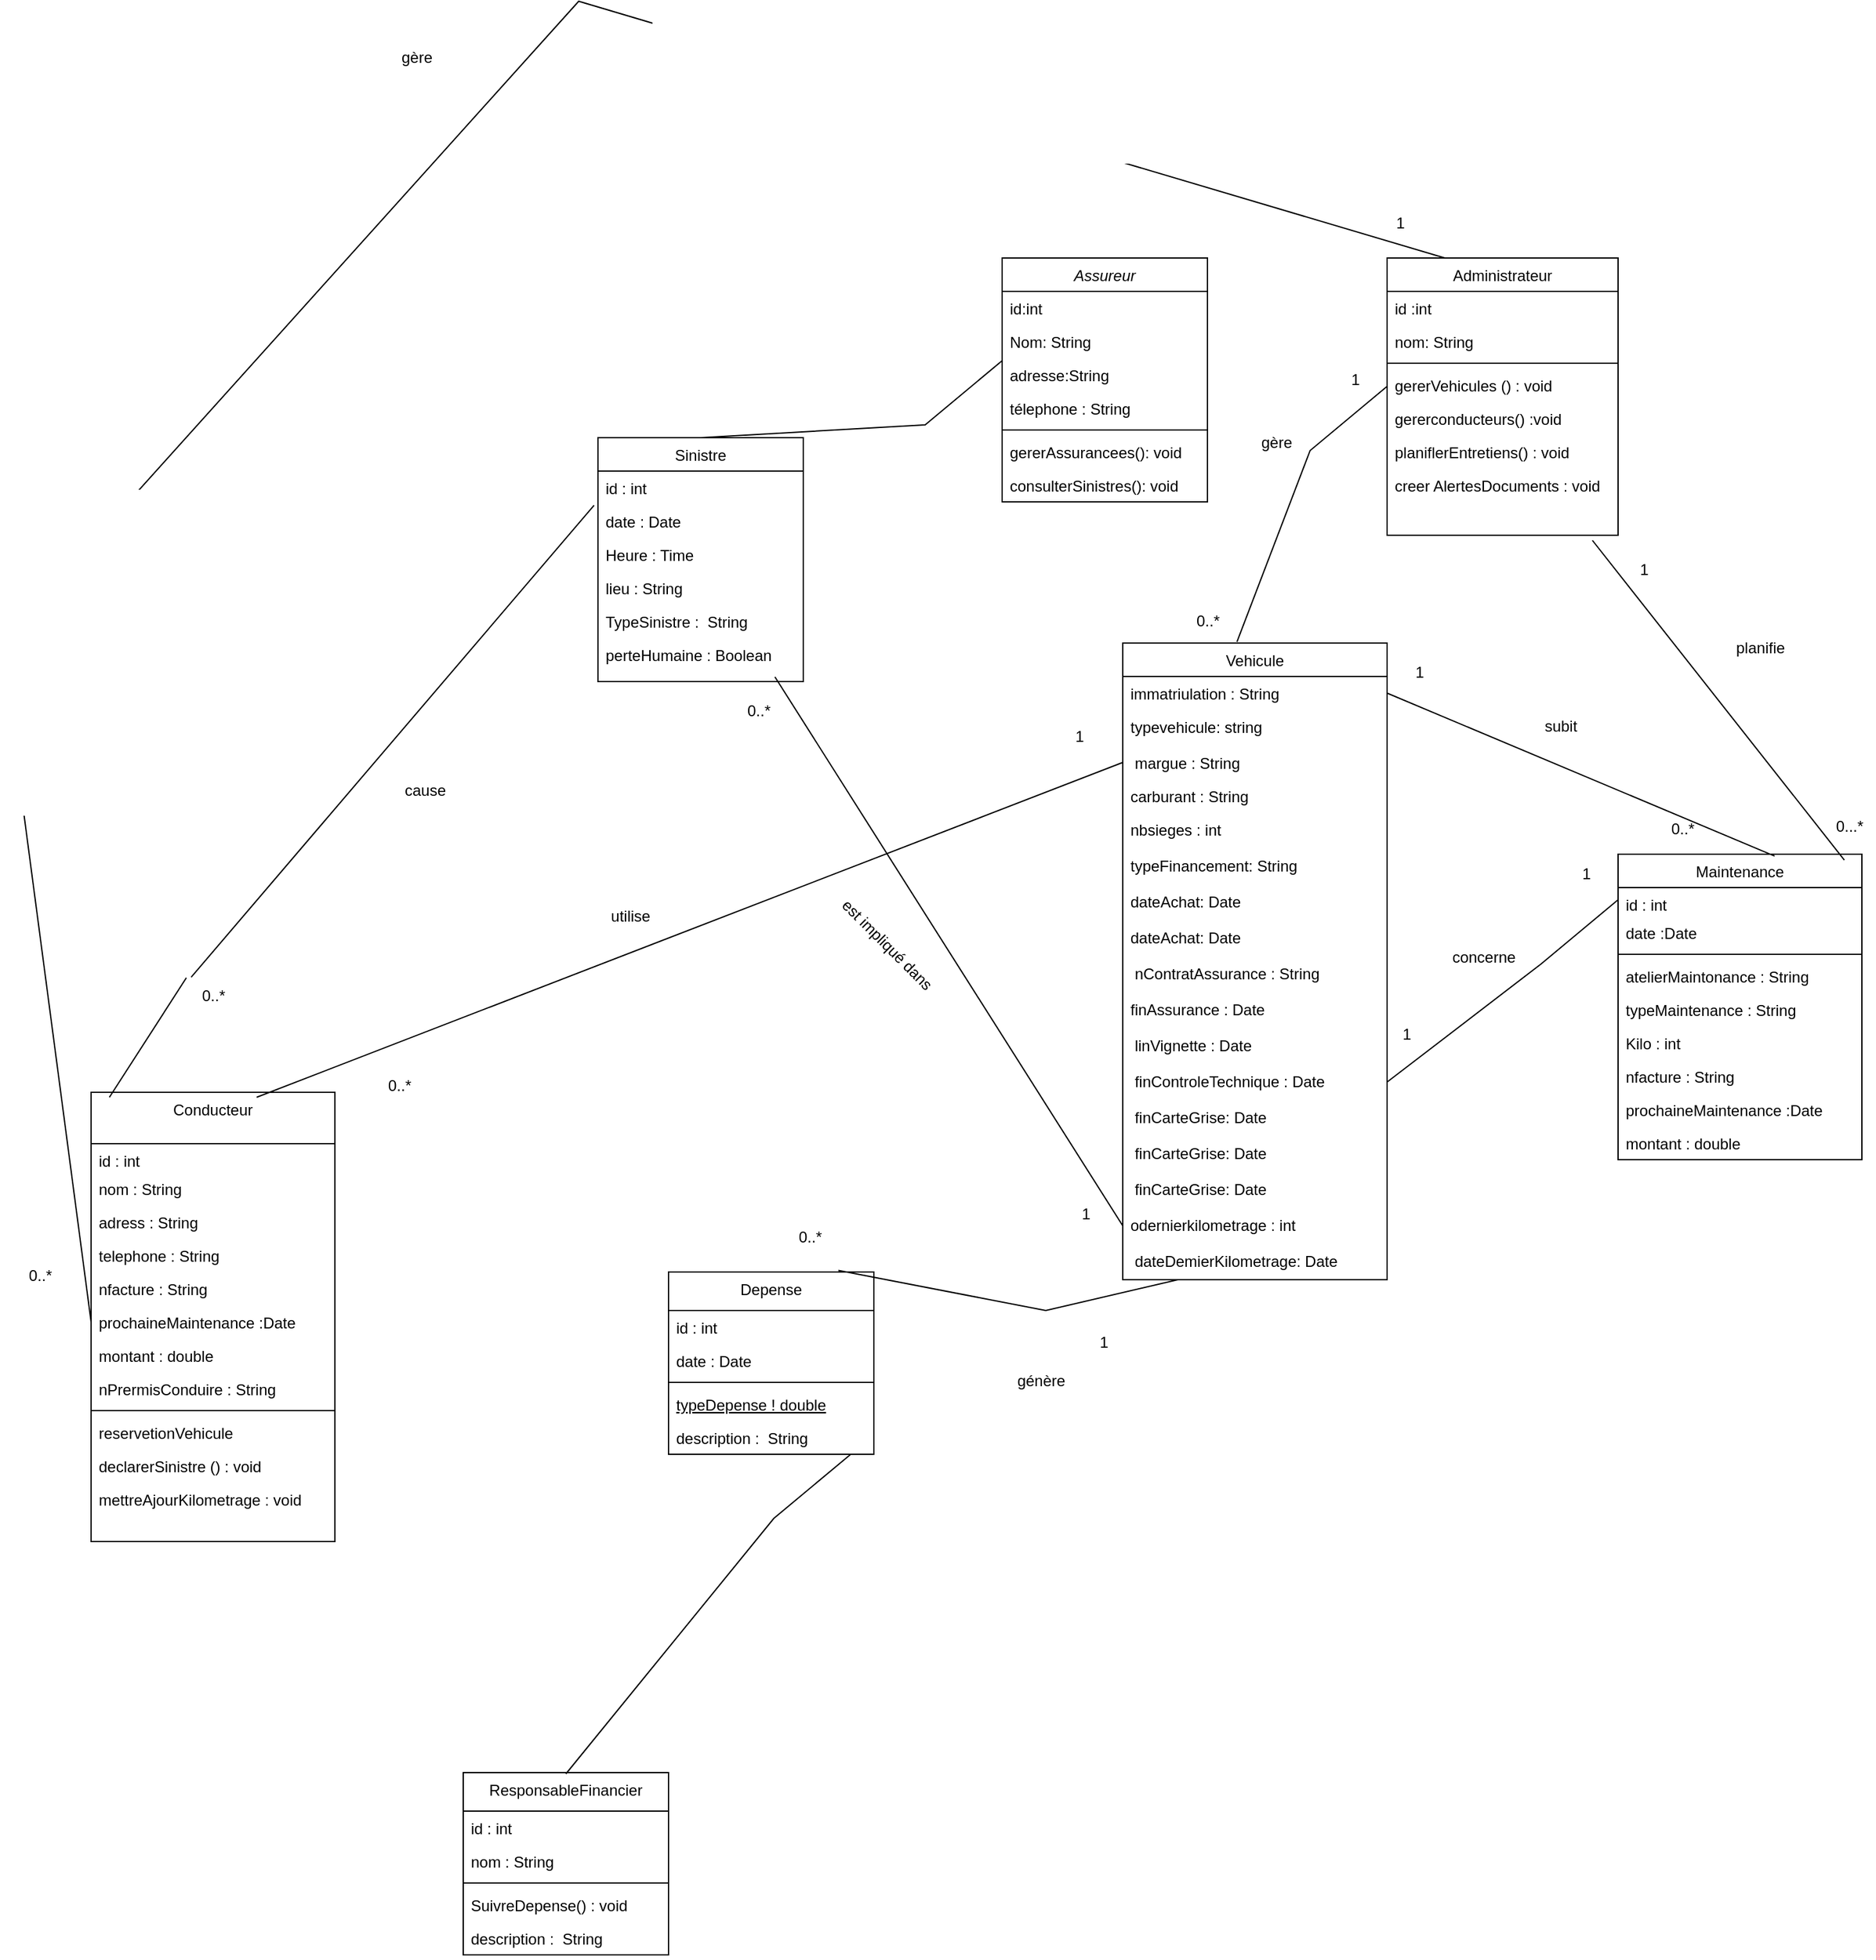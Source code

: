 <mxfile version="24.7.14">
  <diagram id="C5RBs43oDa-KdzZeNtuy" name="Page-1">
    <mxGraphModel dx="2227" dy="1865" grid="1" gridSize="10" guides="1" tooltips="1" connect="1" arrows="1" fold="1" page="1" pageScale="1" pageWidth="827" pageHeight="1169" math="0" shadow="0">
      <root>
        <mxCell id="WIyWlLk6GJQsqaUBKTNV-0" />
        <mxCell id="WIyWlLk6GJQsqaUBKTNV-1" parent="WIyWlLk6GJQsqaUBKTNV-0" />
        <mxCell id="zkfFHV4jXpPFQw0GAbJ--0" value="Assureur" style="swimlane;fontStyle=2;align=center;verticalAlign=top;childLayout=stackLayout;horizontal=1;startSize=26;horizontalStack=0;resizeParent=1;resizeLast=0;collapsible=1;marginBottom=0;rounded=0;shadow=0;strokeWidth=1;" parent="WIyWlLk6GJQsqaUBKTNV-1" vertex="1">
          <mxGeometry x="220" y="120" width="160" height="190" as="geometry">
            <mxRectangle x="230" y="140" width="160" height="26" as="alternateBounds" />
          </mxGeometry>
        </mxCell>
        <mxCell id="zkfFHV4jXpPFQw0GAbJ--1" value="id:int" style="text;align=left;verticalAlign=top;spacingLeft=4;spacingRight=4;overflow=hidden;rotatable=0;points=[[0,0.5],[1,0.5]];portConstraint=eastwest;" parent="zkfFHV4jXpPFQw0GAbJ--0" vertex="1">
          <mxGeometry y="26" width="160" height="26" as="geometry" />
        </mxCell>
        <mxCell id="zkfFHV4jXpPFQw0GAbJ--2" value="Nom: String" style="text;align=left;verticalAlign=top;spacingLeft=4;spacingRight=4;overflow=hidden;rotatable=0;points=[[0,0.5],[1,0.5]];portConstraint=eastwest;rounded=0;shadow=0;html=0;" parent="zkfFHV4jXpPFQw0GAbJ--0" vertex="1">
          <mxGeometry y="52" width="160" height="26" as="geometry" />
        </mxCell>
        <mxCell id="pyLM7kVDLDbkmRM1W6ec-0" value="adresse:String" style="text;align=left;verticalAlign=top;spacingLeft=4;spacingRight=4;overflow=hidden;rotatable=0;points=[[0,0.5],[1,0.5]];portConstraint=eastwest;rounded=0;shadow=0;html=0;" vertex="1" parent="zkfFHV4jXpPFQw0GAbJ--0">
          <mxGeometry y="78" width="160" height="26" as="geometry" />
        </mxCell>
        <mxCell id="zkfFHV4jXpPFQw0GAbJ--3" value="télephone : String" style="text;align=left;verticalAlign=top;spacingLeft=4;spacingRight=4;overflow=hidden;rotatable=0;points=[[0,0.5],[1,0.5]];portConstraint=eastwest;rounded=0;shadow=0;html=0;" parent="zkfFHV4jXpPFQw0GAbJ--0" vertex="1">
          <mxGeometry y="104" width="160" height="26" as="geometry" />
        </mxCell>
        <mxCell id="zkfFHV4jXpPFQw0GAbJ--4" value="" style="line;html=1;strokeWidth=1;align=left;verticalAlign=middle;spacingTop=-1;spacingLeft=3;spacingRight=3;rotatable=0;labelPosition=right;points=[];portConstraint=eastwest;" parent="zkfFHV4jXpPFQw0GAbJ--0" vertex="1">
          <mxGeometry y="130" width="160" height="8" as="geometry" />
        </mxCell>
        <mxCell id="pyLM7kVDLDbkmRM1W6ec-1" value="gererAssurancees(): void" style="text;align=left;verticalAlign=top;spacingLeft=4;spacingRight=4;overflow=hidden;rotatable=0;points=[[0,0.5],[1,0.5]];portConstraint=eastwest;" vertex="1" parent="zkfFHV4jXpPFQw0GAbJ--0">
          <mxGeometry y="138" width="160" height="26" as="geometry" />
        </mxCell>
        <mxCell id="zkfFHV4jXpPFQw0GAbJ--5" value="consulterSinistres(): void" style="text;align=left;verticalAlign=top;spacingLeft=4;spacingRight=4;overflow=hidden;rotatable=0;points=[[0,0.5],[1,0.5]];portConstraint=eastwest;" parent="zkfFHV4jXpPFQw0GAbJ--0" vertex="1">
          <mxGeometry y="164" width="160" height="26" as="geometry" />
        </mxCell>
        <mxCell id="zkfFHV4jXpPFQw0GAbJ--6" value="Sinistre" style="swimlane;fontStyle=0;align=center;verticalAlign=top;childLayout=stackLayout;horizontal=1;startSize=26;horizontalStack=0;resizeParent=1;resizeLast=0;collapsible=1;marginBottom=0;rounded=0;shadow=0;strokeWidth=1;" parent="WIyWlLk6GJQsqaUBKTNV-1" vertex="1">
          <mxGeometry x="-95" y="260" width="160" height="190" as="geometry">
            <mxRectangle x="130" y="380" width="160" height="26" as="alternateBounds" />
          </mxGeometry>
        </mxCell>
        <mxCell id="zkfFHV4jXpPFQw0GAbJ--7" value="id : int" style="text;align=left;verticalAlign=top;spacingLeft=4;spacingRight=4;overflow=hidden;rotatable=0;points=[[0,0.5],[1,0.5]];portConstraint=eastwest;" parent="zkfFHV4jXpPFQw0GAbJ--6" vertex="1">
          <mxGeometry y="26" width="160" height="26" as="geometry" />
        </mxCell>
        <mxCell id="zkfFHV4jXpPFQw0GAbJ--8" value="date : Date" style="text;align=left;verticalAlign=top;spacingLeft=4;spacingRight=4;overflow=hidden;rotatable=0;points=[[0,0.5],[1,0.5]];portConstraint=eastwest;rounded=0;shadow=0;html=0;" parent="zkfFHV4jXpPFQw0GAbJ--6" vertex="1">
          <mxGeometry y="52" width="160" height="26" as="geometry" />
        </mxCell>
        <mxCell id="pyLM7kVDLDbkmRM1W6ec-45" value="Heure : Time " style="text;align=left;verticalAlign=top;spacingLeft=4;spacingRight=4;overflow=hidden;rotatable=0;points=[[0,0.5],[1,0.5]];portConstraint=eastwest;fontStyle=0" vertex="1" parent="zkfFHV4jXpPFQw0GAbJ--6">
          <mxGeometry y="78" width="160" height="26" as="geometry" />
        </mxCell>
        <mxCell id="pyLM7kVDLDbkmRM1W6ec-44" value="lieu : String" style="text;align=left;verticalAlign=top;spacingLeft=4;spacingRight=4;overflow=hidden;rotatable=0;points=[[0,0.5],[1,0.5]];portConstraint=eastwest;fontStyle=0" vertex="1" parent="zkfFHV4jXpPFQw0GAbJ--6">
          <mxGeometry y="104" width="160" height="26" as="geometry" />
        </mxCell>
        <mxCell id="zkfFHV4jXpPFQw0GAbJ--10" value="TypeSinistre :  String" style="text;align=left;verticalAlign=top;spacingLeft=4;spacingRight=4;overflow=hidden;rotatable=0;points=[[0,0.5],[1,0.5]];portConstraint=eastwest;fontStyle=0" parent="zkfFHV4jXpPFQw0GAbJ--6" vertex="1">
          <mxGeometry y="130" width="160" height="26" as="geometry" />
        </mxCell>
        <mxCell id="zkfFHV4jXpPFQw0GAbJ--11" value="perteHumaine : Boolean" style="text;align=left;verticalAlign=top;spacingLeft=4;spacingRight=4;overflow=hidden;rotatable=0;points=[[0,0.5],[1,0.5]];portConstraint=eastwest;" parent="zkfFHV4jXpPFQw0GAbJ--6" vertex="1">
          <mxGeometry y="156" width="160" height="26" as="geometry" />
        </mxCell>
        <mxCell id="zkfFHV4jXpPFQw0GAbJ--17" value="Administrateur" style="swimlane;fontStyle=0;align=center;verticalAlign=top;childLayout=stackLayout;horizontal=1;startSize=26;horizontalStack=0;resizeParent=1;resizeLast=0;collapsible=1;marginBottom=0;rounded=0;shadow=0;strokeWidth=1;" parent="WIyWlLk6GJQsqaUBKTNV-1" vertex="1">
          <mxGeometry x="520" y="120" width="180" height="216" as="geometry">
            <mxRectangle x="550" y="140" width="160" height="26" as="alternateBounds" />
          </mxGeometry>
        </mxCell>
        <mxCell id="zkfFHV4jXpPFQw0GAbJ--18" value="id :int" style="text;align=left;verticalAlign=top;spacingLeft=4;spacingRight=4;overflow=hidden;rotatable=0;points=[[0,0.5],[1,0.5]];portConstraint=eastwest;" parent="zkfFHV4jXpPFQw0GAbJ--17" vertex="1">
          <mxGeometry y="26" width="180" height="26" as="geometry" />
        </mxCell>
        <mxCell id="zkfFHV4jXpPFQw0GAbJ--19" value="nom: String" style="text;align=left;verticalAlign=top;spacingLeft=4;spacingRight=4;overflow=hidden;rotatable=0;points=[[0,0.5],[1,0.5]];portConstraint=eastwest;rounded=0;shadow=0;html=0;" parent="zkfFHV4jXpPFQw0GAbJ--17" vertex="1">
          <mxGeometry y="52" width="180" height="26" as="geometry" />
        </mxCell>
        <mxCell id="zkfFHV4jXpPFQw0GAbJ--23" value="" style="line;html=1;strokeWidth=1;align=left;verticalAlign=middle;spacingTop=-1;spacingLeft=3;spacingRight=3;rotatable=0;labelPosition=right;points=[];portConstraint=eastwest;" parent="zkfFHV4jXpPFQw0GAbJ--17" vertex="1">
          <mxGeometry y="78" width="180" height="8" as="geometry" />
        </mxCell>
        <mxCell id="zkfFHV4jXpPFQw0GAbJ--24" value="gererVehicules () : void" style="text;align=left;verticalAlign=top;spacingLeft=4;spacingRight=4;overflow=hidden;rotatable=0;points=[[0,0.5],[1,0.5]];portConstraint=eastwest;" parent="zkfFHV4jXpPFQw0GAbJ--17" vertex="1">
          <mxGeometry y="86" width="180" height="26" as="geometry" />
        </mxCell>
        <mxCell id="zkfFHV4jXpPFQw0GAbJ--25" value="gererconducteurs() :void" style="text;align=left;verticalAlign=top;spacingLeft=4;spacingRight=4;overflow=hidden;rotatable=0;points=[[0,0.5],[1,0.5]];portConstraint=eastwest;" parent="zkfFHV4jXpPFQw0GAbJ--17" vertex="1">
          <mxGeometry y="112" width="180" height="26" as="geometry" />
        </mxCell>
        <mxCell id="pyLM7kVDLDbkmRM1W6ec-3" value="planiflerEntretiens() : void" style="text;align=left;verticalAlign=top;spacingLeft=4;spacingRight=4;overflow=hidden;rotatable=0;points=[[0,0.5],[1,0.5]];portConstraint=eastwest;" vertex="1" parent="zkfFHV4jXpPFQw0GAbJ--17">
          <mxGeometry y="138" width="180" height="26" as="geometry" />
        </mxCell>
        <mxCell id="pyLM7kVDLDbkmRM1W6ec-4" value="creer AlertesDocuments : void" style="text;align=left;verticalAlign=top;spacingLeft=4;spacingRight=4;overflow=hidden;rotatable=0;points=[[0,0.5],[1,0.5]];portConstraint=eastwest;" vertex="1" parent="zkfFHV4jXpPFQw0GAbJ--17">
          <mxGeometry y="164" width="180" height="26" as="geometry" />
        </mxCell>
        <mxCell id="pyLM7kVDLDbkmRM1W6ec-9" value="Vehicule" style="swimlane;fontStyle=0;align=center;verticalAlign=top;childLayout=stackLayout;horizontal=1;startSize=26;horizontalStack=0;resizeParent=1;resizeLast=0;collapsible=1;marginBottom=0;rounded=0;shadow=0;strokeWidth=1;" vertex="1" parent="WIyWlLk6GJQsqaUBKTNV-1">
          <mxGeometry x="314" y="420" width="206" height="496" as="geometry">
            <mxRectangle x="130" y="380" width="160" height="26" as="alternateBounds" />
          </mxGeometry>
        </mxCell>
        <mxCell id="pyLM7kVDLDbkmRM1W6ec-10" value="immatriulation : String" style="text;align=left;verticalAlign=top;spacingLeft=4;spacingRight=4;overflow=hidden;rotatable=0;points=[[0,0.5],[1,0.5]];portConstraint=eastwest;" vertex="1" parent="pyLM7kVDLDbkmRM1W6ec-9">
          <mxGeometry y="26" width="206" height="26" as="geometry" />
        </mxCell>
        <mxCell id="pyLM7kVDLDbkmRM1W6ec-11" value="typevehicule: string" style="text;align=left;verticalAlign=top;spacingLeft=4;spacingRight=4;overflow=hidden;rotatable=0;points=[[0,0.5],[1,0.5]];portConstraint=eastwest;rounded=0;shadow=0;html=0;" vertex="1" parent="pyLM7kVDLDbkmRM1W6ec-9">
          <mxGeometry y="52" width="206" height="28" as="geometry" />
        </mxCell>
        <mxCell id="pyLM7kVDLDbkmRM1W6ec-14" value=" margue : String&#xa;" style="text;align=left;verticalAlign=top;spacingLeft=4;spacingRight=4;overflow=hidden;rotatable=0;points=[[0,0.5],[1,0.5]];portConstraint=eastwest;" vertex="1" parent="pyLM7kVDLDbkmRM1W6ec-9">
          <mxGeometry y="80" width="206" height="26" as="geometry" />
        </mxCell>
        <mxCell id="pyLM7kVDLDbkmRM1W6ec-15" value="carburant : String&#xa;" style="text;align=left;verticalAlign=top;spacingLeft=4;spacingRight=4;overflow=hidden;rotatable=0;points=[[0,0.5],[1,0.5]];portConstraint=eastwest;" vertex="1" parent="pyLM7kVDLDbkmRM1W6ec-9">
          <mxGeometry y="106" width="206" height="26" as="geometry" />
        </mxCell>
        <mxCell id="pyLM7kVDLDbkmRM1W6ec-16" value="nbsieges : int&#xa;" style="text;align=left;verticalAlign=top;spacingLeft=4;spacingRight=4;overflow=hidden;rotatable=0;points=[[0,0.5],[1,0.5]];portConstraint=eastwest;" vertex="1" parent="pyLM7kVDLDbkmRM1W6ec-9">
          <mxGeometry y="132" width="206" height="28" as="geometry" />
        </mxCell>
        <mxCell id="pyLM7kVDLDbkmRM1W6ec-17" value="typeFinancement: String &#xa;" style="text;align=left;verticalAlign=top;spacingLeft=4;spacingRight=4;overflow=hidden;rotatable=0;points=[[0,0.5],[1,0.5]];portConstraint=eastwest;" vertex="1" parent="pyLM7kVDLDbkmRM1W6ec-9">
          <mxGeometry y="160" width="206" height="28" as="geometry" />
        </mxCell>
        <mxCell id="pyLM7kVDLDbkmRM1W6ec-18" value="dateAchat: Date&#xa;" style="text;align=left;verticalAlign=top;spacingLeft=4;spacingRight=4;overflow=hidden;rotatable=0;points=[[0,0.5],[1,0.5]];portConstraint=eastwest;" vertex="1" parent="pyLM7kVDLDbkmRM1W6ec-9">
          <mxGeometry y="188" width="206" height="28" as="geometry" />
        </mxCell>
        <mxCell id="pyLM7kVDLDbkmRM1W6ec-19" value="dateAchat: Date&#xa;" style="text;align=left;verticalAlign=top;spacingLeft=4;spacingRight=4;overflow=hidden;rotatable=0;points=[[0,0.5],[1,0.5]];portConstraint=eastwest;" vertex="1" parent="pyLM7kVDLDbkmRM1W6ec-9">
          <mxGeometry y="216" width="206" height="28" as="geometry" />
        </mxCell>
        <mxCell id="pyLM7kVDLDbkmRM1W6ec-20" value=" nContratAssurance : String&#xa;" style="text;align=left;verticalAlign=top;spacingLeft=4;spacingRight=4;overflow=hidden;rotatable=0;points=[[0,0.5],[1,0.5]];portConstraint=eastwest;" vertex="1" parent="pyLM7kVDLDbkmRM1W6ec-9">
          <mxGeometry y="244" width="206" height="28" as="geometry" />
        </mxCell>
        <mxCell id="pyLM7kVDLDbkmRM1W6ec-21" value="finAssurance : Date&#xa;" style="text;align=left;verticalAlign=top;spacingLeft=4;spacingRight=4;overflow=hidden;rotatable=0;points=[[0,0.5],[1,0.5]];portConstraint=eastwest;" vertex="1" parent="pyLM7kVDLDbkmRM1W6ec-9">
          <mxGeometry y="272" width="206" height="28" as="geometry" />
        </mxCell>
        <mxCell id="pyLM7kVDLDbkmRM1W6ec-22" value=" linVignette : Date&#xa;" style="text;align=left;verticalAlign=top;spacingLeft=4;spacingRight=4;overflow=hidden;rotatable=0;points=[[0,0.5],[1,0.5]];portConstraint=eastwest;" vertex="1" parent="pyLM7kVDLDbkmRM1W6ec-9">
          <mxGeometry y="300" width="206" height="28" as="geometry" />
        </mxCell>
        <mxCell id="pyLM7kVDLDbkmRM1W6ec-23" value=" finControleTechnique : Date&#xa;" style="text;align=left;verticalAlign=top;spacingLeft=4;spacingRight=4;overflow=hidden;rotatable=0;points=[[0,0.5],[1,0.5]];portConstraint=eastwest;" vertex="1" parent="pyLM7kVDLDbkmRM1W6ec-9">
          <mxGeometry y="328" width="206" height="28" as="geometry" />
        </mxCell>
        <mxCell id="pyLM7kVDLDbkmRM1W6ec-24" value=" finCarteGrise: Date &#xa;" style="text;align=left;verticalAlign=top;spacingLeft=4;spacingRight=4;overflow=hidden;rotatable=0;points=[[0,0.5],[1,0.5]];portConstraint=eastwest;" vertex="1" parent="pyLM7kVDLDbkmRM1W6ec-9">
          <mxGeometry y="356" width="206" height="28" as="geometry" />
        </mxCell>
        <mxCell id="pyLM7kVDLDbkmRM1W6ec-25" value=" finCarteGrise: Date &#xa;" style="text;align=left;verticalAlign=top;spacingLeft=4;spacingRight=4;overflow=hidden;rotatable=0;points=[[0,0.5],[1,0.5]];portConstraint=eastwest;" vertex="1" parent="pyLM7kVDLDbkmRM1W6ec-9">
          <mxGeometry y="384" width="206" height="28" as="geometry" />
        </mxCell>
        <mxCell id="pyLM7kVDLDbkmRM1W6ec-26" value=" finCarteGrise: Date &#xa;" style="text;align=left;verticalAlign=top;spacingLeft=4;spacingRight=4;overflow=hidden;rotatable=0;points=[[0,0.5],[1,0.5]];portConstraint=eastwest;" vertex="1" parent="pyLM7kVDLDbkmRM1W6ec-9">
          <mxGeometry y="412" width="206" height="28" as="geometry" />
        </mxCell>
        <mxCell id="pyLM7kVDLDbkmRM1W6ec-27" value="odernierkilometrage : int&#xa;" style="text;align=left;verticalAlign=top;spacingLeft=4;spacingRight=4;overflow=hidden;rotatable=0;points=[[0,0.5],[1,0.5]];portConstraint=eastwest;" vertex="1" parent="pyLM7kVDLDbkmRM1W6ec-9">
          <mxGeometry y="440" width="206" height="28" as="geometry" />
        </mxCell>
        <mxCell id="pyLM7kVDLDbkmRM1W6ec-28" value=" dateDemierKilometrage: Date&#xa;" style="text;align=left;verticalAlign=top;spacingLeft=4;spacingRight=4;overflow=hidden;rotatable=0;points=[[0,0.5],[1,0.5]];portConstraint=eastwest;" vertex="1" parent="pyLM7kVDLDbkmRM1W6ec-9">
          <mxGeometry y="468" width="206" height="28" as="geometry" />
        </mxCell>
        <mxCell id="pyLM7kVDLDbkmRM1W6ec-29" value="Maintenance" style="swimlane;fontStyle=0;align=center;verticalAlign=top;childLayout=stackLayout;horizontal=1;startSize=26;horizontalStack=0;resizeParent=1;resizeLast=0;collapsible=1;marginBottom=0;rounded=0;shadow=0;strokeWidth=1;" vertex="1" parent="WIyWlLk6GJQsqaUBKTNV-1">
          <mxGeometry x="700" y="584.5" width="190" height="238" as="geometry">
            <mxRectangle x="130" y="380" width="160" height="26" as="alternateBounds" />
          </mxGeometry>
        </mxCell>
        <mxCell id="pyLM7kVDLDbkmRM1W6ec-30" value="id : int" style="text;align=left;verticalAlign=top;spacingLeft=4;spacingRight=4;overflow=hidden;rotatable=0;points=[[0,0.5],[1,0.5]];portConstraint=eastwest;" vertex="1" parent="pyLM7kVDLDbkmRM1W6ec-29">
          <mxGeometry y="26" width="190" height="22" as="geometry" />
        </mxCell>
        <mxCell id="pyLM7kVDLDbkmRM1W6ec-31" value="date :Date" style="text;align=left;verticalAlign=top;spacingLeft=4;spacingRight=4;overflow=hidden;rotatable=0;points=[[0,0.5],[1,0.5]];portConstraint=eastwest;rounded=0;shadow=0;html=0;" vertex="1" parent="pyLM7kVDLDbkmRM1W6ec-29">
          <mxGeometry y="48" width="190" height="26" as="geometry" />
        </mxCell>
        <mxCell id="pyLM7kVDLDbkmRM1W6ec-32" value="" style="line;html=1;strokeWidth=1;align=left;verticalAlign=middle;spacingTop=-1;spacingLeft=3;spacingRight=3;rotatable=0;labelPosition=right;points=[];portConstraint=eastwest;" vertex="1" parent="pyLM7kVDLDbkmRM1W6ec-29">
          <mxGeometry y="74" width="190" height="8" as="geometry" />
        </mxCell>
        <mxCell id="pyLM7kVDLDbkmRM1W6ec-48" value="atelierMaintonance : String&#xa;" style="text;align=left;verticalAlign=top;spacingLeft=4;spacingRight=4;overflow=hidden;rotatable=0;points=[[0,0.5],[1,0.5]];portConstraint=eastwest;fontStyle=0" vertex="1" parent="pyLM7kVDLDbkmRM1W6ec-29">
          <mxGeometry y="82" width="190" height="26" as="geometry" />
        </mxCell>
        <mxCell id="pyLM7kVDLDbkmRM1W6ec-33" value="typeMaintenance : String" style="text;align=left;verticalAlign=top;spacingLeft=4;spacingRight=4;overflow=hidden;rotatable=0;points=[[0,0.5],[1,0.5]];portConstraint=eastwest;fontStyle=0" vertex="1" parent="pyLM7kVDLDbkmRM1W6ec-29">
          <mxGeometry y="108" width="190" height="26" as="geometry" />
        </mxCell>
        <mxCell id="pyLM7kVDLDbkmRM1W6ec-49" value="Kilo : int" style="text;align=left;verticalAlign=top;spacingLeft=4;spacingRight=4;overflow=hidden;rotatable=0;points=[[0,0.5],[1,0.5]];portConstraint=eastwest;" vertex="1" parent="pyLM7kVDLDbkmRM1W6ec-29">
          <mxGeometry y="134" width="190" height="26" as="geometry" />
        </mxCell>
        <mxCell id="pyLM7kVDLDbkmRM1W6ec-50" value="nfacture : String" style="text;align=left;verticalAlign=top;spacingLeft=4;spacingRight=4;overflow=hidden;rotatable=0;points=[[0,0.5],[1,0.5]];portConstraint=eastwest;" vertex="1" parent="pyLM7kVDLDbkmRM1W6ec-29">
          <mxGeometry y="160" width="190" height="26" as="geometry" />
        </mxCell>
        <mxCell id="pyLM7kVDLDbkmRM1W6ec-51" value="prochaineMaintenance :Date" style="text;align=left;verticalAlign=top;spacingLeft=4;spacingRight=4;overflow=hidden;rotatable=0;points=[[0,0.5],[1,0.5]];portConstraint=eastwest;" vertex="1" parent="pyLM7kVDLDbkmRM1W6ec-29">
          <mxGeometry y="186" width="190" height="26" as="geometry" />
        </mxCell>
        <mxCell id="pyLM7kVDLDbkmRM1W6ec-34" value="montant : double" style="text;align=left;verticalAlign=top;spacingLeft=4;spacingRight=4;overflow=hidden;rotatable=0;points=[[0,0.5],[1,0.5]];portConstraint=eastwest;" vertex="1" parent="pyLM7kVDLDbkmRM1W6ec-29">
          <mxGeometry y="212" width="190" height="26" as="geometry" />
        </mxCell>
        <mxCell id="pyLM7kVDLDbkmRM1W6ec-35" value="Depense" style="swimlane;fontStyle=0;align=center;verticalAlign=top;childLayout=stackLayout;horizontal=1;startSize=30;horizontalStack=0;resizeParent=1;resizeLast=0;collapsible=1;marginBottom=0;rounded=0;shadow=0;strokeWidth=1;" vertex="1" parent="WIyWlLk6GJQsqaUBKTNV-1">
          <mxGeometry x="-40" y="910" width="160" height="142" as="geometry">
            <mxRectangle x="130" y="380" width="160" height="26" as="alternateBounds" />
          </mxGeometry>
        </mxCell>
        <mxCell id="pyLM7kVDLDbkmRM1W6ec-36" value="id : int " style="text;align=left;verticalAlign=top;spacingLeft=4;spacingRight=4;overflow=hidden;rotatable=0;points=[[0,0.5],[1,0.5]];portConstraint=eastwest;" vertex="1" parent="pyLM7kVDLDbkmRM1W6ec-35">
          <mxGeometry y="30" width="160" height="26" as="geometry" />
        </mxCell>
        <mxCell id="pyLM7kVDLDbkmRM1W6ec-37" value="date : Date" style="text;align=left;verticalAlign=top;spacingLeft=4;spacingRight=4;overflow=hidden;rotatable=0;points=[[0,0.5],[1,0.5]];portConstraint=eastwest;rounded=0;shadow=0;html=0;" vertex="1" parent="pyLM7kVDLDbkmRM1W6ec-35">
          <mxGeometry y="56" width="160" height="26" as="geometry" />
        </mxCell>
        <mxCell id="pyLM7kVDLDbkmRM1W6ec-38" value="" style="line;html=1;strokeWidth=1;align=left;verticalAlign=middle;spacingTop=-1;spacingLeft=3;spacingRight=3;rotatable=0;labelPosition=right;points=[];portConstraint=eastwest;" vertex="1" parent="pyLM7kVDLDbkmRM1W6ec-35">
          <mxGeometry y="82" width="160" height="8" as="geometry" />
        </mxCell>
        <mxCell id="pyLM7kVDLDbkmRM1W6ec-39" value="typeDepense ! double" style="text;align=left;verticalAlign=top;spacingLeft=4;spacingRight=4;overflow=hidden;rotatable=0;points=[[0,0.5],[1,0.5]];portConstraint=eastwest;fontStyle=4" vertex="1" parent="pyLM7kVDLDbkmRM1W6ec-35">
          <mxGeometry y="90" width="160" height="26" as="geometry" />
        </mxCell>
        <mxCell id="pyLM7kVDLDbkmRM1W6ec-40" value="description :  String" style="text;align=left;verticalAlign=top;spacingLeft=4;spacingRight=4;overflow=hidden;rotatable=0;points=[[0,0.5],[1,0.5]];portConstraint=eastwest;" vertex="1" parent="pyLM7kVDLDbkmRM1W6ec-35">
          <mxGeometry y="116" width="160" height="26" as="geometry" />
        </mxCell>
        <mxCell id="pyLM7kVDLDbkmRM1W6ec-58" value="Conducteur" style="swimlane;fontStyle=0;align=center;verticalAlign=top;childLayout=stackLayout;horizontal=1;startSize=40;horizontalStack=0;resizeParent=1;resizeLast=0;collapsible=1;marginBottom=0;rounded=0;shadow=0;strokeWidth=1;" vertex="1" parent="WIyWlLk6GJQsqaUBKTNV-1">
          <mxGeometry x="-490" y="770" width="190" height="350" as="geometry">
            <mxRectangle x="130" y="380" width="160" height="26" as="alternateBounds" />
          </mxGeometry>
        </mxCell>
        <mxCell id="pyLM7kVDLDbkmRM1W6ec-59" value="id : int" style="text;align=left;verticalAlign=top;spacingLeft=4;spacingRight=4;overflow=hidden;rotatable=0;points=[[0,0.5],[1,0.5]];portConstraint=eastwest;" vertex="1" parent="pyLM7kVDLDbkmRM1W6ec-58">
          <mxGeometry y="40" width="190" height="22" as="geometry" />
        </mxCell>
        <mxCell id="pyLM7kVDLDbkmRM1W6ec-60" value="nom : String" style="text;align=left;verticalAlign=top;spacingLeft=4;spacingRight=4;overflow=hidden;rotatable=0;points=[[0,0.5],[1,0.5]];portConstraint=eastwest;rounded=0;shadow=0;html=0;" vertex="1" parent="pyLM7kVDLDbkmRM1W6ec-58">
          <mxGeometry y="62" width="190" height="26" as="geometry" />
        </mxCell>
        <mxCell id="pyLM7kVDLDbkmRM1W6ec-63" value="adress : String" style="text;align=left;verticalAlign=top;spacingLeft=4;spacingRight=4;overflow=hidden;rotatable=0;points=[[0,0.5],[1,0.5]];portConstraint=eastwest;fontStyle=0" vertex="1" parent="pyLM7kVDLDbkmRM1W6ec-58">
          <mxGeometry y="88" width="190" height="26" as="geometry" />
        </mxCell>
        <mxCell id="pyLM7kVDLDbkmRM1W6ec-64" value="telephone : String" style="text;align=left;verticalAlign=top;spacingLeft=4;spacingRight=4;overflow=hidden;rotatable=0;points=[[0,0.5],[1,0.5]];portConstraint=eastwest;" vertex="1" parent="pyLM7kVDLDbkmRM1W6ec-58">
          <mxGeometry y="114" width="190" height="26" as="geometry" />
        </mxCell>
        <mxCell id="pyLM7kVDLDbkmRM1W6ec-65" value="nfacture : String" style="text;align=left;verticalAlign=top;spacingLeft=4;spacingRight=4;overflow=hidden;rotatable=0;points=[[0,0.5],[1,0.5]];portConstraint=eastwest;" vertex="1" parent="pyLM7kVDLDbkmRM1W6ec-58">
          <mxGeometry y="140" width="190" height="26" as="geometry" />
        </mxCell>
        <mxCell id="pyLM7kVDLDbkmRM1W6ec-66" value="prochaineMaintenance :Date" style="text;align=left;verticalAlign=top;spacingLeft=4;spacingRight=4;overflow=hidden;rotatable=0;points=[[0,0.5],[1,0.5]];portConstraint=eastwest;" vertex="1" parent="pyLM7kVDLDbkmRM1W6ec-58">
          <mxGeometry y="166" width="190" height="26" as="geometry" />
        </mxCell>
        <mxCell id="pyLM7kVDLDbkmRM1W6ec-67" value="montant : double" style="text;align=left;verticalAlign=top;spacingLeft=4;spacingRight=4;overflow=hidden;rotatable=0;points=[[0,0.5],[1,0.5]];portConstraint=eastwest;" vertex="1" parent="pyLM7kVDLDbkmRM1W6ec-58">
          <mxGeometry y="192" width="190" height="26" as="geometry" />
        </mxCell>
        <mxCell id="pyLM7kVDLDbkmRM1W6ec-62" value="nPrermisConduire : String" style="text;align=left;verticalAlign=top;spacingLeft=4;spacingRight=4;overflow=hidden;rotatable=0;points=[[0,0.5],[1,0.5]];portConstraint=eastwest;fontStyle=0" vertex="1" parent="pyLM7kVDLDbkmRM1W6ec-58">
          <mxGeometry y="218" width="190" height="26" as="geometry" />
        </mxCell>
        <mxCell id="pyLM7kVDLDbkmRM1W6ec-68" value="" style="line;html=1;strokeWidth=1;align=left;verticalAlign=middle;spacingTop=-1;spacingLeft=3;spacingRight=3;rotatable=0;labelPosition=right;points=[];portConstraint=eastwest;" vertex="1" parent="pyLM7kVDLDbkmRM1W6ec-58">
          <mxGeometry y="244" width="190" height="8" as="geometry" />
        </mxCell>
        <mxCell id="pyLM7kVDLDbkmRM1W6ec-72" value="reservetionVehicule" style="text;align=left;verticalAlign=top;spacingLeft=4;spacingRight=4;overflow=hidden;rotatable=0;points=[[0,0.5],[1,0.5]];portConstraint=eastwest;fontStyle=0" vertex="1" parent="pyLM7kVDLDbkmRM1W6ec-58">
          <mxGeometry y="252" width="190" height="26" as="geometry" />
        </mxCell>
        <mxCell id="pyLM7kVDLDbkmRM1W6ec-73" value="declarerSinistre () : void " style="text;align=left;verticalAlign=top;spacingLeft=4;spacingRight=4;overflow=hidden;rotatable=0;points=[[0,0.5],[1,0.5]];portConstraint=eastwest;fontStyle=0" vertex="1" parent="pyLM7kVDLDbkmRM1W6ec-58">
          <mxGeometry y="278" width="190" height="26" as="geometry" />
        </mxCell>
        <mxCell id="pyLM7kVDLDbkmRM1W6ec-71" value="mettreAjourKilometrage : void" style="text;align=left;verticalAlign=top;spacingLeft=4;spacingRight=4;overflow=hidden;rotatable=0;points=[[0,0.5],[1,0.5]];portConstraint=eastwest;fontStyle=0" vertex="1" parent="pyLM7kVDLDbkmRM1W6ec-58">
          <mxGeometry y="304" width="190" height="26" as="geometry" />
        </mxCell>
        <mxCell id="pyLM7kVDLDbkmRM1W6ec-74" value="ResponsableFinancier" style="swimlane;fontStyle=0;align=center;verticalAlign=top;childLayout=stackLayout;horizontal=1;startSize=30;horizontalStack=0;resizeParent=1;resizeLast=0;collapsible=1;marginBottom=0;rounded=0;shadow=0;strokeWidth=1;" vertex="1" parent="WIyWlLk6GJQsqaUBKTNV-1">
          <mxGeometry x="-200" y="1300" width="160" height="142" as="geometry">
            <mxRectangle x="130" y="380" width="160" height="26" as="alternateBounds" />
          </mxGeometry>
        </mxCell>
        <mxCell id="pyLM7kVDLDbkmRM1W6ec-75" value="id : int " style="text;align=left;verticalAlign=top;spacingLeft=4;spacingRight=4;overflow=hidden;rotatable=0;points=[[0,0.5],[1,0.5]];portConstraint=eastwest;" vertex="1" parent="pyLM7kVDLDbkmRM1W6ec-74">
          <mxGeometry y="30" width="160" height="26" as="geometry" />
        </mxCell>
        <mxCell id="pyLM7kVDLDbkmRM1W6ec-76" value="nom : String" style="text;align=left;verticalAlign=top;spacingLeft=4;spacingRight=4;overflow=hidden;rotatable=0;points=[[0,0.5],[1,0.5]];portConstraint=eastwest;rounded=0;shadow=0;html=0;" vertex="1" parent="pyLM7kVDLDbkmRM1W6ec-74">
          <mxGeometry y="56" width="160" height="26" as="geometry" />
        </mxCell>
        <mxCell id="pyLM7kVDLDbkmRM1W6ec-77" value="" style="line;html=1;strokeWidth=1;align=left;verticalAlign=middle;spacingTop=-1;spacingLeft=3;spacingRight=3;rotatable=0;labelPosition=right;points=[];portConstraint=eastwest;" vertex="1" parent="pyLM7kVDLDbkmRM1W6ec-74">
          <mxGeometry y="82" width="160" height="8" as="geometry" />
        </mxCell>
        <mxCell id="pyLM7kVDLDbkmRM1W6ec-78" value="SuivreDepense() : void" style="text;align=left;verticalAlign=top;spacingLeft=4;spacingRight=4;overflow=hidden;rotatable=0;points=[[0,0.5],[1,0.5]];portConstraint=eastwest;fontStyle=0" vertex="1" parent="pyLM7kVDLDbkmRM1W6ec-74">
          <mxGeometry y="90" width="160" height="26" as="geometry" />
        </mxCell>
        <mxCell id="pyLM7kVDLDbkmRM1W6ec-79" value="description :  String" style="text;align=left;verticalAlign=top;spacingLeft=4;spacingRight=4;overflow=hidden;rotatable=0;points=[[0,0.5],[1,0.5]];portConstraint=eastwest;" vertex="1" parent="pyLM7kVDLDbkmRM1W6ec-74">
          <mxGeometry y="116" width="160" height="26" as="geometry" />
        </mxCell>
        <mxCell id="pyLM7kVDLDbkmRM1W6ec-83" value="" style="endArrow=none;html=1;rounded=0;exitX=0.5;exitY=0;exitDx=0;exitDy=0;" edge="1" parent="WIyWlLk6GJQsqaUBKTNV-1" source="zkfFHV4jXpPFQw0GAbJ--6">
          <mxGeometry width="50" height="50" relative="1" as="geometry">
            <mxPoint x="120" y="310" as="sourcePoint" />
            <mxPoint x="220" y="200" as="targetPoint" />
            <Array as="points">
              <mxPoint x="160" y="250" />
            </Array>
          </mxGeometry>
        </mxCell>
        <mxCell id="pyLM7kVDLDbkmRM1W6ec-84" value="" style="endArrow=none;html=1;rounded=0;exitX=0.827;exitY=-0.009;exitDx=0;exitDy=0;exitPerimeter=0;" edge="1" parent="WIyWlLk6GJQsqaUBKTNV-1" source="pyLM7kVDLDbkmRM1W6ec-35" target="pyLM7kVDLDbkmRM1W6ec-28">
          <mxGeometry width="50" height="50" relative="1" as="geometry">
            <mxPoint x="204" y="780" as="sourcePoint" />
            <mxPoint x="314" y="660" as="targetPoint" />
            <Array as="points">
              <mxPoint x="254" y="940" />
            </Array>
          </mxGeometry>
        </mxCell>
        <mxCell id="pyLM7kVDLDbkmRM1W6ec-85" value="" style="endArrow=none;html=1;rounded=0;exitX=1;exitY=0.5;exitDx=0;exitDy=0;" edge="1" parent="WIyWlLk6GJQsqaUBKTNV-1" source="pyLM7kVDLDbkmRM1W6ec-23">
          <mxGeometry width="50" height="50" relative="1" as="geometry">
            <mxPoint x="530" y="770" as="sourcePoint" />
            <mxPoint x="700" y="620" as="targetPoint" />
            <Array as="points">
              <mxPoint x="640" y="670" />
            </Array>
          </mxGeometry>
        </mxCell>
        <mxCell id="pyLM7kVDLDbkmRM1W6ec-87" value="" style="endArrow=none;html=1;rounded=0;exitX=0.642;exitY=0.006;exitDx=0;exitDy=0;exitPerimeter=0;entryX=1;entryY=0.5;entryDx=0;entryDy=0;" edge="1" parent="WIyWlLk6GJQsqaUBKTNV-1" source="pyLM7kVDLDbkmRM1W6ec-29" target="pyLM7kVDLDbkmRM1W6ec-10">
          <mxGeometry width="50" height="50" relative="1" as="geometry">
            <mxPoint x="750" y="570" as="sourcePoint" />
            <mxPoint x="520" y="410" as="targetPoint" />
            <Array as="points" />
          </mxGeometry>
        </mxCell>
        <mxCell id="pyLM7kVDLDbkmRM1W6ec-89" value="" style="endArrow=none;html=1;rounded=0;exitX=0.432;exitY=-0.002;exitDx=0;exitDy=0;exitPerimeter=0;" edge="1" parent="WIyWlLk6GJQsqaUBKTNV-1" source="pyLM7kVDLDbkmRM1W6ec-9">
          <mxGeometry width="50" height="50" relative="1" as="geometry">
            <mxPoint x="410" y="340" as="sourcePoint" />
            <mxPoint x="520" y="220" as="targetPoint" />
            <Array as="points">
              <mxPoint x="460" y="270" />
            </Array>
          </mxGeometry>
        </mxCell>
        <mxCell id="pyLM7kVDLDbkmRM1W6ec-90" value="1" style="text;html=1;align=center;verticalAlign=middle;resizable=0;points=[];autosize=1;strokeColor=none;fillColor=none;" vertex="1" parent="WIyWlLk6GJQsqaUBKTNV-1">
          <mxGeometry x="530" y="428" width="30" height="30" as="geometry" />
        </mxCell>
        <mxCell id="pyLM7kVDLDbkmRM1W6ec-91" value="0..*" style="text;html=1;align=center;verticalAlign=middle;resizable=0;points=[];autosize=1;strokeColor=none;fillColor=none;" vertex="1" parent="WIyWlLk6GJQsqaUBKTNV-1">
          <mxGeometry x="730" y="550" width="40" height="30" as="geometry" />
        </mxCell>
        <mxCell id="pyLM7kVDLDbkmRM1W6ec-92" value="subit" style="text;html=1;align=center;verticalAlign=middle;resizable=0;points=[];autosize=1;strokeColor=none;fillColor=none;" vertex="1" parent="WIyWlLk6GJQsqaUBKTNV-1">
          <mxGeometry x="630" y="470" width="50" height="30" as="geometry" />
        </mxCell>
        <mxCell id="pyLM7kVDLDbkmRM1W6ec-95" value="1" style="text;html=1;align=center;verticalAlign=middle;resizable=0;points=[];autosize=1;strokeColor=none;fillColor=none;" vertex="1" parent="WIyWlLk6GJQsqaUBKTNV-1">
          <mxGeometry x="520" y="710" width="30" height="30" as="geometry" />
        </mxCell>
        <mxCell id="pyLM7kVDLDbkmRM1W6ec-96" value="1" style="text;html=1;align=center;verticalAlign=middle;resizable=0;points=[];autosize=1;strokeColor=none;fillColor=none;" vertex="1" parent="WIyWlLk6GJQsqaUBKTNV-1">
          <mxGeometry x="660" y="585" width="30" height="30" as="geometry" />
        </mxCell>
        <mxCell id="pyLM7kVDLDbkmRM1W6ec-93" value="concerne" style="text;html=1;align=center;verticalAlign=middle;resizable=0;points=[];autosize=1;strokeColor=none;fillColor=none;" vertex="1" parent="WIyWlLk6GJQsqaUBKTNV-1">
          <mxGeometry x="560" y="650" width="70" height="30" as="geometry" />
        </mxCell>
        <mxCell id="pyLM7kVDLDbkmRM1W6ec-99" value="0..*" style="text;html=1;align=center;verticalAlign=middle;resizable=0;points=[];autosize=1;strokeColor=none;fillColor=none;" vertex="1" parent="WIyWlLk6GJQsqaUBKTNV-1">
          <mxGeometry x="50" y="868" width="40" height="30" as="geometry" />
        </mxCell>
        <mxCell id="pyLM7kVDLDbkmRM1W6ec-100" value="1" style="text;html=1;align=center;verticalAlign=middle;resizable=0;points=[];autosize=1;strokeColor=none;fillColor=none;" vertex="1" parent="WIyWlLk6GJQsqaUBKTNV-1">
          <mxGeometry x="284" y="950" width="30" height="30" as="geometry" />
        </mxCell>
        <mxCell id="pyLM7kVDLDbkmRM1W6ec-101" value="génère" style="text;html=1;align=center;verticalAlign=middle;resizable=0;points=[];autosize=1;strokeColor=none;fillColor=none;" vertex="1" parent="WIyWlLk6GJQsqaUBKTNV-1">
          <mxGeometry x="220" y="980" width="60" height="30" as="geometry" />
        </mxCell>
        <mxCell id="pyLM7kVDLDbkmRM1W6ec-102" value="" style="endArrow=none;html=1;rounded=0;exitX=0.827;exitY=-0.009;exitDx=0;exitDy=0;exitPerimeter=0;" edge="1" parent="WIyWlLk6GJQsqaUBKTNV-1">
          <mxGeometry width="50" height="50" relative="1" as="geometry">
            <mxPoint x="-120" y="1301" as="sourcePoint" />
            <mxPoint x="102" y="1052" as="targetPoint" />
            <Array as="points">
              <mxPoint x="42" y="1102" />
            </Array>
          </mxGeometry>
        </mxCell>
        <mxCell id="pyLM7kVDLDbkmRM1W6ec-103" value="" style="endArrow=none;html=1;rounded=0;exitX=0.679;exitY=0.011;exitDx=0;exitDy=0;exitPerimeter=0;entryX=0;entryY=0.5;entryDx=0;entryDy=0;" edge="1" parent="WIyWlLk6GJQsqaUBKTNV-1" source="pyLM7kVDLDbkmRM1W6ec-58" target="pyLM7kVDLDbkmRM1W6ec-14">
          <mxGeometry width="50" height="50" relative="1" as="geometry">
            <mxPoint x="-110" y="700" as="sourcePoint" />
            <mxPoint x="-60" y="650" as="targetPoint" />
          </mxGeometry>
        </mxCell>
        <mxCell id="pyLM7kVDLDbkmRM1W6ec-104" value="0..*" style="text;html=1;align=center;verticalAlign=middle;resizable=0;points=[];autosize=1;strokeColor=none;fillColor=none;" vertex="1" parent="WIyWlLk6GJQsqaUBKTNV-1">
          <mxGeometry x="-270" y="750" width="40" height="30" as="geometry" />
        </mxCell>
        <mxCell id="pyLM7kVDLDbkmRM1W6ec-105" value="1" style="text;html=1;align=center;verticalAlign=middle;resizable=0;points=[];autosize=1;strokeColor=none;fillColor=none;" vertex="1" parent="WIyWlLk6GJQsqaUBKTNV-1">
          <mxGeometry x="265" y="478" width="30" height="30" as="geometry" />
        </mxCell>
        <mxCell id="pyLM7kVDLDbkmRM1W6ec-106" value="utilise" style="text;html=1;align=center;verticalAlign=middle;resizable=0;points=[];autosize=1;strokeColor=none;fillColor=none;" vertex="1" parent="WIyWlLk6GJQsqaUBKTNV-1">
          <mxGeometry x="-95" y="618" width="50" height="30" as="geometry" />
        </mxCell>
        <mxCell id="pyLM7kVDLDbkmRM1W6ec-107" value="" style="endArrow=none;html=1;rounded=0;entryX=-0.019;entryY=0.026;entryDx=0;entryDy=0;entryPerimeter=0;exitX=0.075;exitY=0.011;exitDx=0;exitDy=0;exitPerimeter=0;" edge="1" parent="WIyWlLk6GJQsqaUBKTNV-1" source="pyLM7kVDLDbkmRM1W6ec-109" target="zkfFHV4jXpPFQw0GAbJ--8">
          <mxGeometry width="50" height="50" relative="1" as="geometry">
            <mxPoint x="-250" y="580" as="sourcePoint" />
            <mxPoint x="-200" y="530" as="targetPoint" />
          </mxGeometry>
        </mxCell>
        <mxCell id="pyLM7kVDLDbkmRM1W6ec-108" value="cause" style="text;html=1;align=center;verticalAlign=middle;resizable=0;points=[];autosize=1;strokeColor=none;fillColor=none;" vertex="1" parent="WIyWlLk6GJQsqaUBKTNV-1">
          <mxGeometry x="-260" y="520" width="60" height="30" as="geometry" />
        </mxCell>
        <mxCell id="pyLM7kVDLDbkmRM1W6ec-110" value="1" style="text;html=1;align=center;verticalAlign=middle;resizable=0;points=[];autosize=1;strokeColor=none;fillColor=none;" vertex="1" parent="WIyWlLk6GJQsqaUBKTNV-1">
          <mxGeometry x="270" y="850" width="30" height="30" as="geometry" />
        </mxCell>
        <mxCell id="pyLM7kVDLDbkmRM1W6ec-111" value="" style="endArrow=none;html=1;rounded=0;exitX=0.25;exitY=0;exitDx=0;exitDy=0;entryX=0;entryY=0.5;entryDx=0;entryDy=0;" edge="1" parent="WIyWlLk6GJQsqaUBKTNV-1" source="zkfFHV4jXpPFQw0GAbJ--17" target="pyLM7kVDLDbkmRM1W6ec-66">
          <mxGeometry width="50" height="50" relative="1" as="geometry">
            <mxPoint x="290" y="-110" as="sourcePoint" />
            <mxPoint x="-610" y="760" as="targetPoint" />
            <Array as="points">
              <mxPoint x="-110" y="-80" />
              <mxPoint x="-560" y="420" />
            </Array>
          </mxGeometry>
        </mxCell>
        <mxCell id="pyLM7kVDLDbkmRM1W6ec-112" value="" style="endArrow=none;html=1;rounded=0;entryX=-0.019;entryY=0.026;entryDx=0;entryDy=0;entryPerimeter=0;exitX=0.075;exitY=0.011;exitDx=0;exitDy=0;exitPerimeter=0;" edge="1" parent="WIyWlLk6GJQsqaUBKTNV-1" source="pyLM7kVDLDbkmRM1W6ec-58" target="pyLM7kVDLDbkmRM1W6ec-109">
          <mxGeometry width="50" height="50" relative="1" as="geometry">
            <mxPoint x="-476" y="774" as="sourcePoint" />
            <mxPoint x="27" y="373" as="targetPoint" />
          </mxGeometry>
        </mxCell>
        <mxCell id="pyLM7kVDLDbkmRM1W6ec-109" value="0..*" style="text;html=1;align=center;verticalAlign=middle;resizable=0;points=[];autosize=1;strokeColor=none;fillColor=none;" vertex="1" parent="WIyWlLk6GJQsqaUBKTNV-1">
          <mxGeometry x="-415" y="680" width="40" height="30" as="geometry" />
        </mxCell>
        <mxCell id="pyLM7kVDLDbkmRM1W6ec-113" value="" style="endArrow=none;html=1;rounded=0;exitX=0.928;exitY=0.019;exitDx=0;exitDy=0;exitPerimeter=0;" edge="1" parent="WIyWlLk6GJQsqaUBKTNV-1" source="pyLM7kVDLDbkmRM1W6ec-29">
          <mxGeometry width="50" height="50" relative="1" as="geometry">
            <mxPoint x="960" y="560" as="sourcePoint" />
            <mxPoint x="680" y="340" as="targetPoint" />
          </mxGeometry>
        </mxCell>
        <mxCell id="pyLM7kVDLDbkmRM1W6ec-114" value="" style="endArrow=none;html=1;rounded=0;exitX=0;exitY=0.5;exitDx=0;exitDy=0;entryX=0.862;entryY=1.167;entryDx=0;entryDy=0;entryPerimeter=0;" edge="1" parent="WIyWlLk6GJQsqaUBKTNV-1" source="pyLM7kVDLDbkmRM1W6ec-27" target="zkfFHV4jXpPFQw0GAbJ--11">
          <mxGeometry width="50" height="50" relative="1" as="geometry">
            <mxPoint x="40" y="1130" as="sourcePoint" />
            <mxPoint x="50" y="460" as="targetPoint" />
          </mxGeometry>
        </mxCell>
        <mxCell id="pyLM7kVDLDbkmRM1W6ec-115" value="est impliqué dans" style="text;html=1;align=center;verticalAlign=middle;resizable=0;points=[];autosize=1;strokeColor=none;fillColor=none;rotation=45;" vertex="1" parent="WIyWlLk6GJQsqaUBKTNV-1">
          <mxGeometry x="70" y="640" width="120" height="30" as="geometry" />
        </mxCell>
        <mxCell id="pyLM7kVDLDbkmRM1W6ec-116" value="gère" style="text;whiteSpace=wrap;html=1;" vertex="1" parent="WIyWlLk6GJQsqaUBKTNV-1">
          <mxGeometry x="420" y="250" width="60" height="40" as="geometry" />
        </mxCell>
        <mxCell id="pyLM7kVDLDbkmRM1W6ec-117" value="0..*" style="text;html=1;align=center;verticalAlign=middle;resizable=0;points=[];autosize=1;strokeColor=none;fillColor=none;" vertex="1" parent="WIyWlLk6GJQsqaUBKTNV-1">
          <mxGeometry x="360" y="388" width="40" height="30" as="geometry" />
        </mxCell>
        <mxCell id="pyLM7kVDLDbkmRM1W6ec-119" value="1" style="text;html=1;align=center;verticalAlign=middle;resizable=0;points=[];autosize=1;strokeColor=none;fillColor=none;" vertex="1" parent="WIyWlLk6GJQsqaUBKTNV-1">
          <mxGeometry x="480" y="200" width="30" height="30" as="geometry" />
        </mxCell>
        <mxCell id="pyLM7kVDLDbkmRM1W6ec-120" value="0..*" style="text;html=1;align=center;verticalAlign=middle;resizable=0;points=[];autosize=1;strokeColor=none;fillColor=none;" vertex="1" parent="WIyWlLk6GJQsqaUBKTNV-1">
          <mxGeometry x="10" y="458" width="40" height="30" as="geometry" />
        </mxCell>
        <mxCell id="pyLM7kVDLDbkmRM1W6ec-121" value="gère" style="text;whiteSpace=wrap;html=1;" vertex="1" parent="WIyWlLk6GJQsqaUBKTNV-1">
          <mxGeometry x="-250" y="-50" width="60" height="40" as="geometry" />
        </mxCell>
        <mxCell id="pyLM7kVDLDbkmRM1W6ec-122" value="0..*" style="text;html=1;align=center;verticalAlign=middle;resizable=0;points=[];autosize=1;strokeColor=none;fillColor=none;" vertex="1" parent="WIyWlLk6GJQsqaUBKTNV-1">
          <mxGeometry x="-550" y="898" width="40" height="30" as="geometry" />
        </mxCell>
        <mxCell id="pyLM7kVDLDbkmRM1W6ec-123" value="1" style="text;html=1;align=center;verticalAlign=middle;resizable=0;points=[];autosize=1;strokeColor=none;fillColor=none;" vertex="1" parent="WIyWlLk6GJQsqaUBKTNV-1">
          <mxGeometry x="515" y="78" width="30" height="30" as="geometry" />
        </mxCell>
        <mxCell id="pyLM7kVDLDbkmRM1W6ec-124" value="1" style="text;html=1;align=center;verticalAlign=middle;resizable=0;points=[];autosize=1;strokeColor=none;fillColor=none;" vertex="1" parent="WIyWlLk6GJQsqaUBKTNV-1">
          <mxGeometry x="705" y="348" width="30" height="30" as="geometry" />
        </mxCell>
        <mxCell id="pyLM7kVDLDbkmRM1W6ec-125" value="0...*" style="text;html=1;align=center;verticalAlign=middle;resizable=0;points=[];autosize=1;strokeColor=none;fillColor=none;" vertex="1" parent="WIyWlLk6GJQsqaUBKTNV-1">
          <mxGeometry x="860" y="548" width="40" height="30" as="geometry" />
        </mxCell>
        <mxCell id="pyLM7kVDLDbkmRM1W6ec-126" value="planifie" style="text;whiteSpace=wrap;html=1;" vertex="1" parent="WIyWlLk6GJQsqaUBKTNV-1">
          <mxGeometry x="790" y="410" width="70" height="40" as="geometry" />
        </mxCell>
      </root>
    </mxGraphModel>
  </diagram>
</mxfile>
